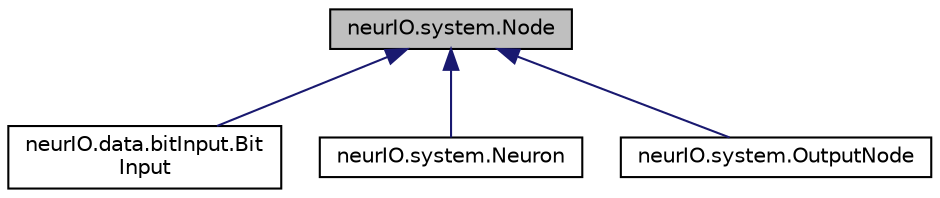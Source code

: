 digraph "neurIO.system.Node"
{
  edge [fontname="Helvetica",fontsize="10",labelfontname="Helvetica",labelfontsize="10"];
  node [fontname="Helvetica",fontsize="10",shape=record];
  Node0 [label="neurIO.system.Node",height=0.2,width=0.4,color="black", fillcolor="grey75", style="filled", fontcolor="black"];
  Node0 -> Node1 [dir="back",color="midnightblue",fontsize="10",style="solid",fontname="Helvetica"];
  Node1 [label="neurIO.data.bitInput.Bit\lInput",height=0.2,width=0.4,color="black", fillcolor="white", style="filled",URL="$d0/d45/classneur_i_o_1_1data_1_1bit_input_1_1_bit_input.html"];
  Node0 -> Node2 [dir="back",color="midnightblue",fontsize="10",style="solid",fontname="Helvetica"];
  Node2 [label="neurIO.system.Neuron",height=0.2,width=0.4,color="black", fillcolor="white", style="filled",URL="$dd/dc2/classneur_i_o_1_1system_1_1_neuron.html"];
  Node0 -> Node3 [dir="back",color="midnightblue",fontsize="10",style="solid",fontname="Helvetica"];
  Node3 [label="neurIO.system.OutputNode",height=0.2,width=0.4,color="black", fillcolor="white", style="filled",URL="$d1/d37/classneur_i_o_1_1system_1_1_output_node.html"];
}
